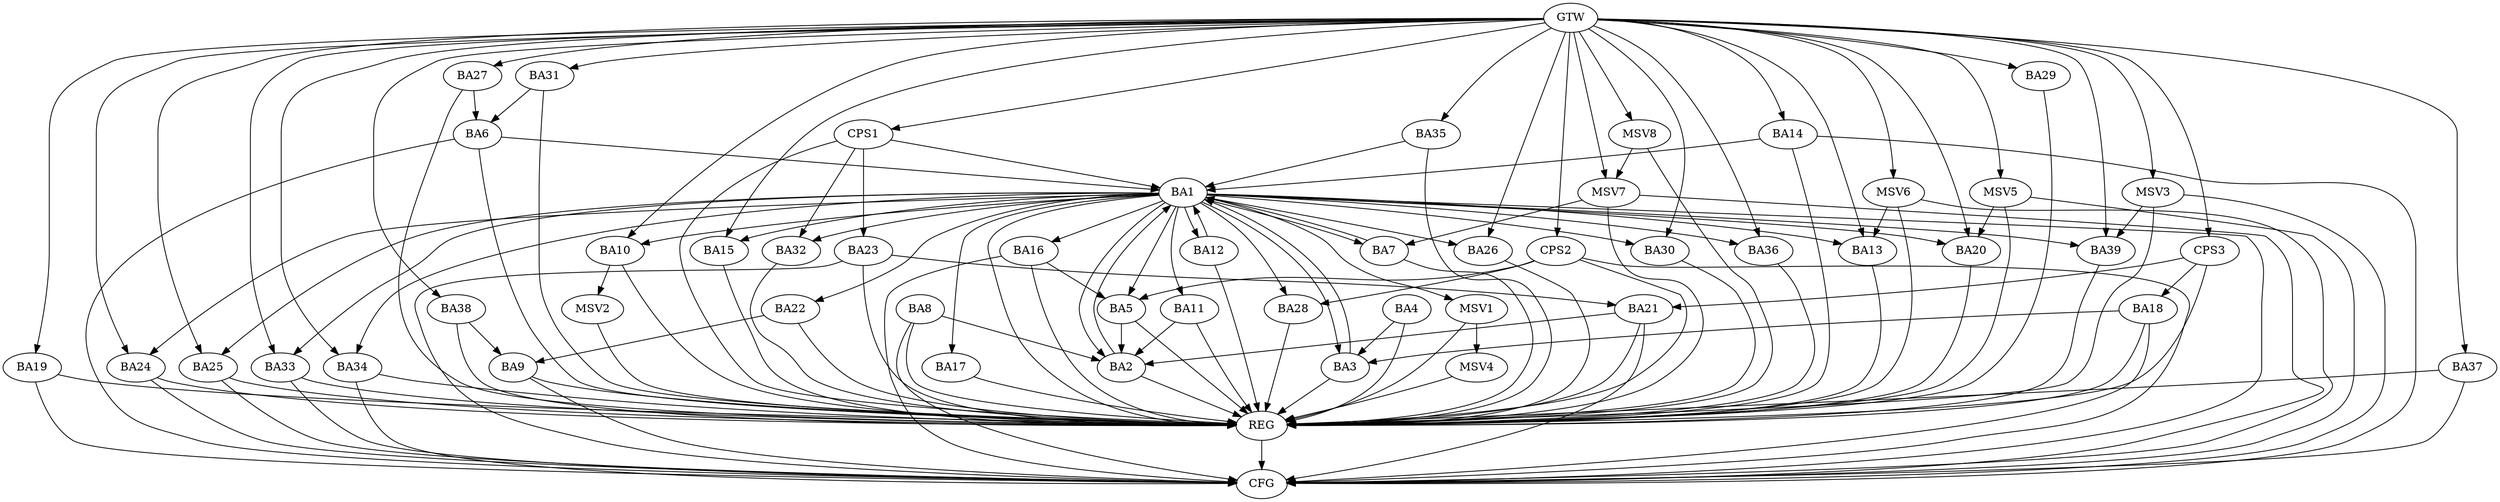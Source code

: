 strict digraph G {
  BA1 [ label="BA1" ];
  BA2 [ label="BA2" ];
  BA3 [ label="BA3" ];
  BA4 [ label="BA4" ];
  BA5 [ label="BA5" ];
  BA6 [ label="BA6" ];
  BA7 [ label="BA7" ];
  BA8 [ label="BA8" ];
  BA9 [ label="BA9" ];
  BA10 [ label="BA10" ];
  BA11 [ label="BA11" ];
  BA12 [ label="BA12" ];
  BA13 [ label="BA13" ];
  BA14 [ label="BA14" ];
  BA15 [ label="BA15" ];
  BA16 [ label="BA16" ];
  BA17 [ label="BA17" ];
  BA18 [ label="BA18" ];
  BA19 [ label="BA19" ];
  BA20 [ label="BA20" ];
  BA21 [ label="BA21" ];
  BA22 [ label="BA22" ];
  BA23 [ label="BA23" ];
  BA24 [ label="BA24" ];
  BA25 [ label="BA25" ];
  BA26 [ label="BA26" ];
  BA27 [ label="BA27" ];
  BA28 [ label="BA28" ];
  BA29 [ label="BA29" ];
  BA30 [ label="BA30" ];
  BA31 [ label="BA31" ];
  BA32 [ label="BA32" ];
  BA33 [ label="BA33" ];
  BA34 [ label="BA34" ];
  BA35 [ label="BA35" ];
  BA36 [ label="BA36" ];
  BA37 [ label="BA37" ];
  BA38 [ label="BA38" ];
  BA39 [ label="BA39" ];
  CPS1 [ label="CPS1" ];
  CPS2 [ label="CPS2" ];
  CPS3 [ label="CPS3" ];
  GTW [ label="GTW" ];
  REG [ label="REG" ];
  CFG [ label="CFG" ];
  MSV1 [ label="MSV1" ];
  MSV2 [ label="MSV2" ];
  MSV3 [ label="MSV3" ];
  MSV4 [ label="MSV4" ];
  MSV5 [ label="MSV5" ];
  MSV6 [ label="MSV6" ];
  MSV7 [ label="MSV7" ];
  MSV8 [ label="MSV8" ];
  BA1 -> BA2;
  BA2 -> BA1;
  BA3 -> BA1;
  BA4 -> BA3;
  BA5 -> BA2;
  BA6 -> BA1;
  BA7 -> BA1;
  BA8 -> BA2;
  BA11 -> BA2;
  BA12 -> BA1;
  BA14 -> BA1;
  BA16 -> BA5;
  BA18 -> BA3;
  BA21 -> BA2;
  BA22 -> BA9;
  BA23 -> BA21;
  BA27 -> BA6;
  BA31 -> BA6;
  BA35 -> BA1;
  BA38 -> BA9;
  CPS1 -> BA23;
  CPS1 -> BA1;
  CPS1 -> BA32;
  CPS2 -> BA5;
  CPS2 -> BA28;
  CPS3 -> BA21;
  CPS3 -> BA18;
  GTW -> BA10;
  GTW -> BA13;
  GTW -> BA14;
  GTW -> BA15;
  GTW -> BA19;
  GTW -> BA20;
  GTW -> BA24;
  GTW -> BA25;
  GTW -> BA26;
  GTW -> BA27;
  GTW -> BA29;
  GTW -> BA30;
  GTW -> BA31;
  GTW -> BA33;
  GTW -> BA34;
  GTW -> BA35;
  GTW -> BA36;
  GTW -> BA37;
  GTW -> BA38;
  GTW -> BA39;
  GTW -> CPS1;
  GTW -> CPS2;
  GTW -> CPS3;
  BA1 -> REG;
  BA2 -> REG;
  BA3 -> REG;
  BA4 -> REG;
  BA5 -> REG;
  BA6 -> REG;
  BA7 -> REG;
  BA8 -> REG;
  BA9 -> REG;
  BA10 -> REG;
  BA11 -> REG;
  BA12 -> REG;
  BA13 -> REG;
  BA14 -> REG;
  BA15 -> REG;
  BA16 -> REG;
  BA17 -> REG;
  BA18 -> REG;
  BA19 -> REG;
  BA20 -> REG;
  BA21 -> REG;
  BA22 -> REG;
  BA23 -> REG;
  BA24 -> REG;
  BA25 -> REG;
  BA26 -> REG;
  BA27 -> REG;
  BA28 -> REG;
  BA29 -> REG;
  BA30 -> REG;
  BA31 -> REG;
  BA32 -> REG;
  BA33 -> REG;
  BA34 -> REG;
  BA35 -> REG;
  BA36 -> REG;
  BA37 -> REG;
  BA38 -> REG;
  BA39 -> REG;
  CPS1 -> REG;
  CPS2 -> REG;
  CPS3 -> REG;
  BA18 -> CFG;
  BA16 -> CFG;
  BA8 -> CFG;
  BA19 -> CFG;
  BA23 -> CFG;
  BA1 -> CFG;
  BA21 -> CFG;
  BA6 -> CFG;
  BA33 -> CFG;
  BA37 -> CFG;
  BA34 -> CFG;
  BA9 -> CFG;
  BA14 -> CFG;
  BA25 -> CFG;
  BA24 -> CFG;
  CPS2 -> CFG;
  REG -> CFG;
  BA1 -> BA13;
  BA1 -> BA33;
  BA1 -> BA26;
  BA1 -> BA5;
  BA1 -> BA39;
  BA1 -> BA25;
  BA1 -> BA32;
  BA1 -> BA20;
  BA1 -> BA11;
  BA1 -> BA36;
  BA1 -> BA28;
  BA1 -> BA24;
  BA1 -> BA30;
  BA1 -> BA17;
  BA1 -> BA12;
  BA1 -> BA3;
  BA1 -> BA15;
  BA1 -> BA16;
  BA1 -> BA7;
  BA1 -> BA34;
  BA1 -> BA22;
  BA1 -> BA10;
  BA1 -> MSV1;
  MSV1 -> REG;
  BA10 -> MSV2;
  MSV2 -> REG;
  MSV3 -> BA39;
  GTW -> MSV3;
  MSV3 -> REG;
  MSV3 -> CFG;
  MSV1 -> MSV4;
  MSV4 -> REG;
  MSV5 -> BA20;
  GTW -> MSV5;
  MSV5 -> REG;
  MSV5 -> CFG;
  MSV6 -> BA13;
  GTW -> MSV6;
  MSV6 -> REG;
  MSV6 -> CFG;
  MSV7 -> BA7;
  GTW -> MSV7;
  MSV7 -> REG;
  MSV7 -> CFG;
  MSV8 -> MSV7;
  GTW -> MSV8;
  MSV8 -> REG;
}
